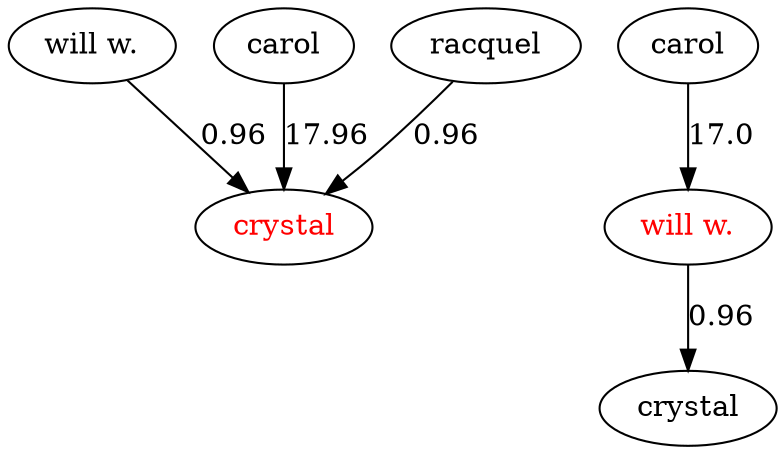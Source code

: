 digraph G{
1 [label = "will w."];
0 [label = "crystal"];
1->0 [label = "0.96"];
3 [label = "carol"];
0 [label = "crystal"];
3->0 [label = "17.96"];
5 [label = "racquel"];
0 [label = "crystal"];
5->0 [label = "0.96"];
0 [fontcolor = "red"];
7 [label = "carol"];
6 [label = "will w."];
7->6 [label = "17.0"];
6 [label = "will w."];
9 [label = "crystal"];
6->9 [label = "0.96"];
6 [fontcolor = "red"];
}
